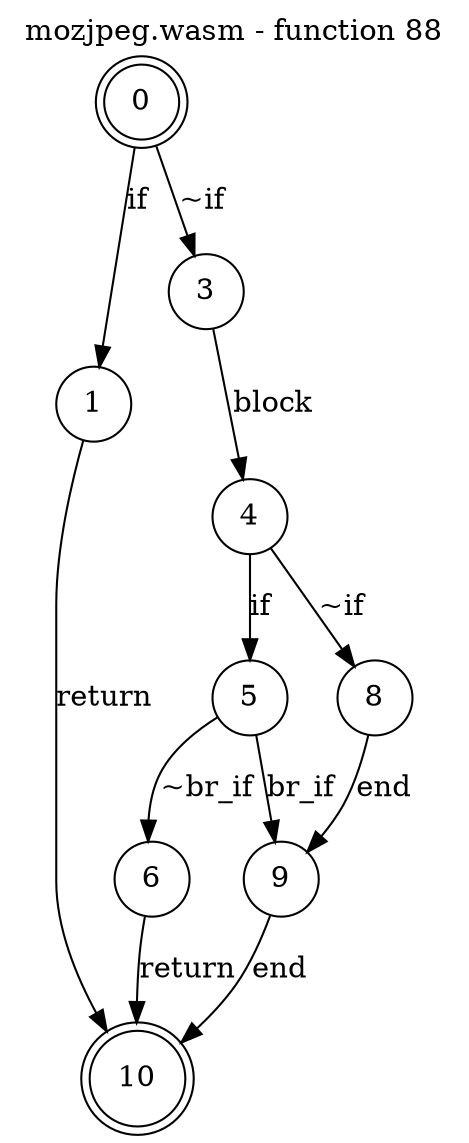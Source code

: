 digraph finite_state_machine {
    label = "mozjpeg.wasm - function 88"
    labelloc =  t
    labelfontsize = 16
    labelfontcolor = black
    labelfontname = "Helvetica"
    node [shape = doublecircle]; 0 10;
    node [shape = circle];
    0 -> 1[label="if"];
    0 -> 3[label="~if"];
    1 -> 10[label="return"];
    3 -> 4[label="block"];
    4 -> 5[label="if"];
    4 -> 8[label="~if"];
    5 -> 6[label="~br_if"];
    5 -> 9[label="br_if"];
    6 -> 10[label="return"];
    8 -> 9[label="end"];
    9 -> 10[label="end"];
}
